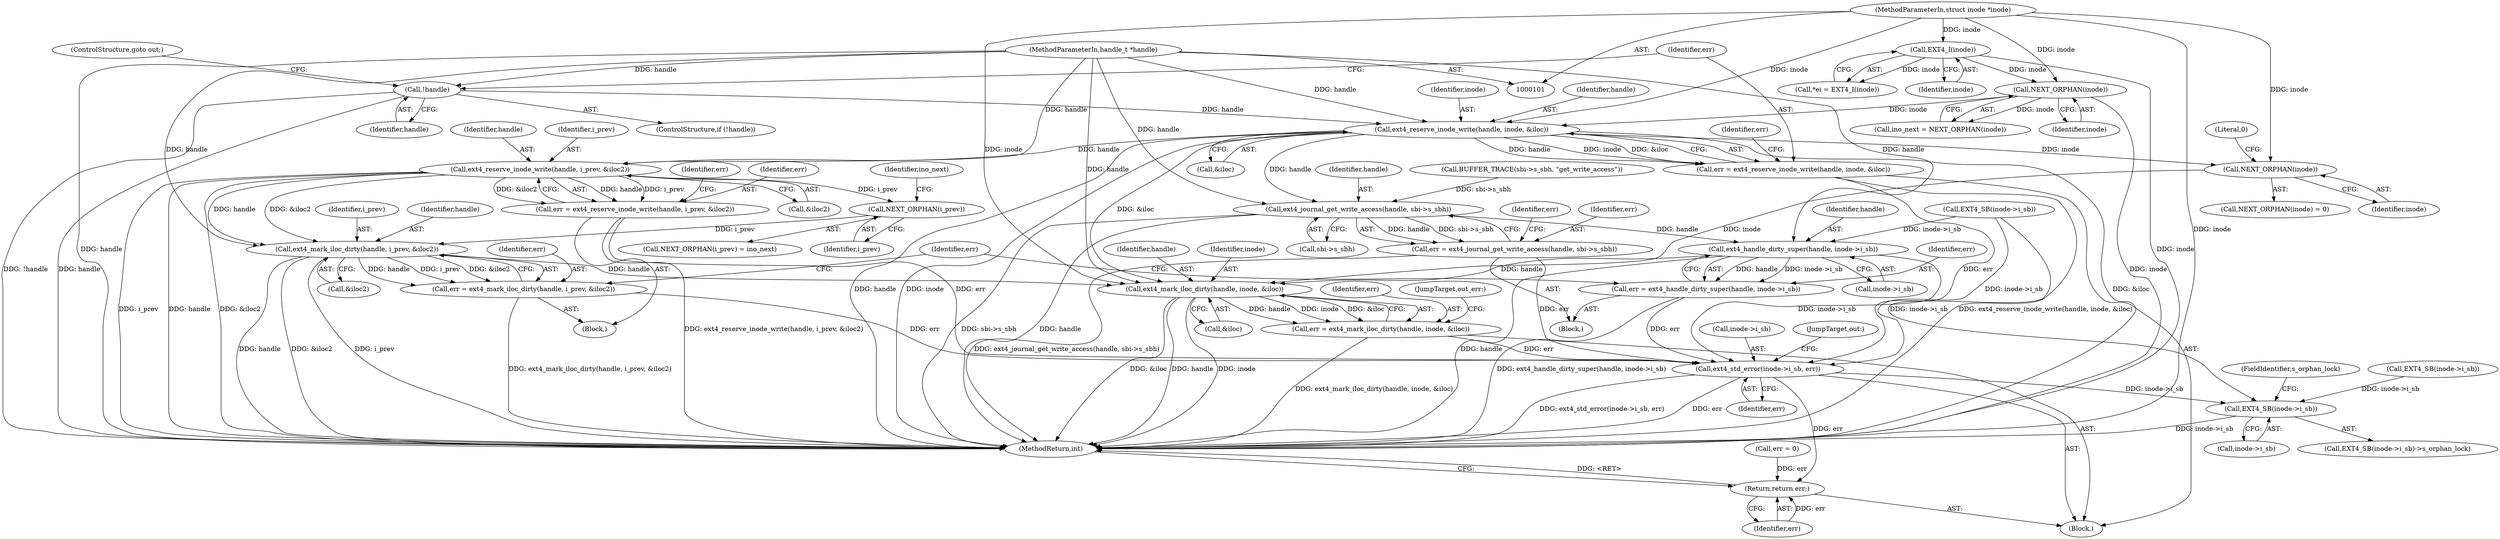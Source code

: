 digraph "0_linux_c9b92530a723ac5ef8e352885a1862b18f31b2f5_0@API" {
"1000177" [label="(Call,ext4_reserve_inode_write(handle, inode, &iloc))"];
"1000172" [label="(Call,!handle)"];
"1000102" [label="(MethodParameterIn,handle_t *handle)"];
"1000145" [label="(Call,NEXT_ORPHAN(inode))"];
"1000109" [label="(Call,EXT4_I(inode))"];
"1000103" [label="(MethodParameterIn,struct inode *inode)"];
"1000175" [label="(Call,err = ext4_reserve_inode_write(handle, inode, &iloc))"];
"1000274" [label="(Call,ext4_std_error(inode->i_sb, err))"];
"1000283" [label="(Call,EXT4_SB(inode->i_sb))"];
"1000288" [label="(Return,return err;)"];
"1000204" [label="(Call,ext4_journal_get_write_access(handle, sbi->s_sbh))"];
"1000202" [label="(Call,err = ext4_journal_get_write_access(handle, sbi->s_sbh))"];
"1000222" [label="(Call,ext4_handle_dirty_super(handle, inode->i_sb))"];
"1000220" [label="(Call,err = ext4_handle_dirty_super(handle, inode->i_sb))"];
"1000268" [label="(Call,ext4_mark_iloc_dirty(handle, inode, &iloc))"];
"1000266" [label="(Call,err = ext4_mark_iloc_dirty(handle, inode, &iloc))"];
"1000240" [label="(Call,ext4_reserve_inode_write(handle, i_prev, &iloc2))"];
"1000238" [label="(Call,err = ext4_reserve_inode_write(handle, i_prev, &iloc2))"];
"1000249" [label="(Call,NEXT_ORPHAN(i_prev))"];
"1000254" [label="(Call,ext4_mark_iloc_dirty(handle, i_prev, &iloc2))"];
"1000252" [label="(Call,err = ext4_mark_iloc_dirty(handle, i_prev, &iloc2))"];
"1000263" [label="(Call,NEXT_ORPHAN(inode))"];
"1000205" [label="(Identifier,handle)"];
"1000268" [label="(Call,ext4_mark_iloc_dirty(handle, inode, &iloc))"];
"1000220" [label="(Call,err = ext4_handle_dirty_super(handle, inode->i_sb))"];
"1000282" [label="(Call,EXT4_SB(inode->i_sb)->s_orphan_lock)"];
"1000287" [label="(FieldIdentifier,s_orphan_lock)"];
"1000260" [label="(Identifier,err)"];
"1000269" [label="(Identifier,handle)"];
"1000228" [label="(Block,)"];
"1000246" [label="(Identifier,err)"];
"1000254" [label="(Call,ext4_mark_iloc_dirty(handle, i_prev, &iloc2))"];
"1000274" [label="(Call,ext4_std_error(inode->i_sb, err))"];
"1000175" [label="(Call,err = ext4_reserve_inode_write(handle, inode, &iloc))"];
"1000110" [label="(Identifier,inode)"];
"1000176" [label="(Identifier,err)"];
"1000275" [label="(Call,inode->i_sb)"];
"1000256" [label="(Identifier,i_prev)"];
"1000278" [label="(Identifier,err)"];
"1000109" [label="(Call,EXT4_I(inode))"];
"1000203" [label="(Identifier,err)"];
"1000249" [label="(Call,NEXT_ORPHAN(i_prev))"];
"1000253" [label="(Identifier,err)"];
"1000296" [label="(MethodReturn,int)"];
"1000179" [label="(Identifier,inode)"];
"1000224" [label="(Call,inode->i_sb)"];
"1000271" [label="(Call,&iloc)"];
"1000174" [label="(ControlStructure,goto out;)"];
"1000171" [label="(ControlStructure,if (!handle))"];
"1000206" [label="(Call,sbi->s_sbh)"];
"1000270" [label="(Identifier,inode)"];
"1000192" [label="(Block,)"];
"1000202" [label="(Call,err = ext4_journal_get_write_access(handle, sbi->s_sbh))"];
"1000241" [label="(Identifier,handle)"];
"1000239" [label="(Identifier,err)"];
"1000257" [label="(Call,&iloc2)"];
"1000145" [label="(Call,NEXT_ORPHAN(inode))"];
"1000252" [label="(Call,err = ext4_mark_iloc_dirty(handle, i_prev, &iloc2))"];
"1000178" [label="(Identifier,handle)"];
"1000265" [label="(Literal,0)"];
"1000284" [label="(Call,inode->i_sb)"];
"1000180" [label="(Call,&iloc)"];
"1000240" [label="(Call,ext4_reserve_inode_write(handle, i_prev, &iloc2))"];
"1000262" [label="(Call,NEXT_ORPHAN(inode) = 0)"];
"1000267" [label="(Identifier,err)"];
"1000177" [label="(Call,ext4_reserve_inode_write(handle, inode, &iloc))"];
"1000104" [label="(Block,)"];
"1000288" [label="(Return,return err;)"];
"1000131" [label="(Call,EXT4_SB(inode->i_sb))"];
"1000204" [label="(Call,ext4_journal_get_write_access(handle, sbi->s_sbh))"];
"1000243" [label="(Call,&iloc2)"];
"1000143" [label="(Call,ino_next = NEXT_ORPHAN(inode))"];
"1000107" [label="(Call,*ei = EXT4_I(inode))"];
"1000289" [label="(Identifier,err)"];
"1000242" [label="(Identifier,i_prev)"];
"1000248" [label="(Call,NEXT_ORPHAN(i_prev) = ino_next)"];
"1000250" [label="(Identifier,i_prev)"];
"1000173" [label="(Identifier,handle)"];
"1000264" [label="(Identifier,inode)"];
"1000238" [label="(Call,err = ext4_reserve_inode_write(handle, i_prev, &iloc2))"];
"1000222" [label="(Call,ext4_handle_dirty_super(handle, inode->i_sb))"];
"1000221" [label="(Identifier,err)"];
"1000115" [label="(Call,err = 0)"];
"1000146" [label="(Identifier,inode)"];
"1000255" [label="(Identifier,handle)"];
"1000156" [label="(Call,EXT4_SB(inode->i_sb))"];
"1000273" [label="(JumpTarget,out_err:)"];
"1000266" [label="(Call,err = ext4_mark_iloc_dirty(handle, inode, &iloc))"];
"1000283" [label="(Call,EXT4_SB(inode->i_sb))"];
"1000263" [label="(Call,NEXT_ORPHAN(inode))"];
"1000103" [label="(MethodParameterIn,struct inode *inode)"];
"1000210" [label="(Identifier,err)"];
"1000223" [label="(Identifier,handle)"];
"1000183" [label="(Identifier,err)"];
"1000279" [label="(JumpTarget,out:)"];
"1000102" [label="(MethodParameterIn,handle_t *handle)"];
"1000251" [label="(Identifier,ino_next)"];
"1000197" [label="(Call,BUFFER_TRACE(sbi->s_sbh, \"get_write_access\"))"];
"1000172" [label="(Call,!handle)"];
"1000177" -> "1000175"  [label="AST: "];
"1000177" -> "1000180"  [label="CFG: "];
"1000178" -> "1000177"  [label="AST: "];
"1000179" -> "1000177"  [label="AST: "];
"1000180" -> "1000177"  [label="AST: "];
"1000175" -> "1000177"  [label="CFG: "];
"1000177" -> "1000296"  [label="DDG: handle"];
"1000177" -> "1000296"  [label="DDG: inode"];
"1000177" -> "1000296"  [label="DDG: &iloc"];
"1000177" -> "1000175"  [label="DDG: handle"];
"1000177" -> "1000175"  [label="DDG: inode"];
"1000177" -> "1000175"  [label="DDG: &iloc"];
"1000172" -> "1000177"  [label="DDG: handle"];
"1000102" -> "1000177"  [label="DDG: handle"];
"1000145" -> "1000177"  [label="DDG: inode"];
"1000103" -> "1000177"  [label="DDG: inode"];
"1000177" -> "1000204"  [label="DDG: handle"];
"1000177" -> "1000240"  [label="DDG: handle"];
"1000177" -> "1000263"  [label="DDG: inode"];
"1000177" -> "1000268"  [label="DDG: &iloc"];
"1000172" -> "1000171"  [label="AST: "];
"1000172" -> "1000173"  [label="CFG: "];
"1000173" -> "1000172"  [label="AST: "];
"1000174" -> "1000172"  [label="CFG: "];
"1000176" -> "1000172"  [label="CFG: "];
"1000172" -> "1000296"  [label="DDG: !handle"];
"1000172" -> "1000296"  [label="DDG: handle"];
"1000102" -> "1000172"  [label="DDG: handle"];
"1000102" -> "1000101"  [label="AST: "];
"1000102" -> "1000296"  [label="DDG: handle"];
"1000102" -> "1000204"  [label="DDG: handle"];
"1000102" -> "1000222"  [label="DDG: handle"];
"1000102" -> "1000240"  [label="DDG: handle"];
"1000102" -> "1000254"  [label="DDG: handle"];
"1000102" -> "1000268"  [label="DDG: handle"];
"1000145" -> "1000143"  [label="AST: "];
"1000145" -> "1000146"  [label="CFG: "];
"1000146" -> "1000145"  [label="AST: "];
"1000143" -> "1000145"  [label="CFG: "];
"1000145" -> "1000296"  [label="DDG: inode"];
"1000145" -> "1000143"  [label="DDG: inode"];
"1000109" -> "1000145"  [label="DDG: inode"];
"1000103" -> "1000145"  [label="DDG: inode"];
"1000109" -> "1000107"  [label="AST: "];
"1000109" -> "1000110"  [label="CFG: "];
"1000110" -> "1000109"  [label="AST: "];
"1000107" -> "1000109"  [label="CFG: "];
"1000109" -> "1000296"  [label="DDG: inode"];
"1000109" -> "1000107"  [label="DDG: inode"];
"1000103" -> "1000109"  [label="DDG: inode"];
"1000103" -> "1000101"  [label="AST: "];
"1000103" -> "1000296"  [label="DDG: inode"];
"1000103" -> "1000263"  [label="DDG: inode"];
"1000103" -> "1000268"  [label="DDG: inode"];
"1000175" -> "1000104"  [label="AST: "];
"1000176" -> "1000175"  [label="AST: "];
"1000183" -> "1000175"  [label="CFG: "];
"1000175" -> "1000296"  [label="DDG: ext4_reserve_inode_write(handle, inode, &iloc)"];
"1000175" -> "1000274"  [label="DDG: err"];
"1000274" -> "1000104"  [label="AST: "];
"1000274" -> "1000278"  [label="CFG: "];
"1000275" -> "1000274"  [label="AST: "];
"1000278" -> "1000274"  [label="AST: "];
"1000279" -> "1000274"  [label="CFG: "];
"1000274" -> "1000296"  [label="DDG: ext4_std_error(inode->i_sb, err)"];
"1000274" -> "1000296"  [label="DDG: err"];
"1000156" -> "1000274"  [label="DDG: inode->i_sb"];
"1000222" -> "1000274"  [label="DDG: inode->i_sb"];
"1000220" -> "1000274"  [label="DDG: err"];
"1000238" -> "1000274"  [label="DDG: err"];
"1000252" -> "1000274"  [label="DDG: err"];
"1000266" -> "1000274"  [label="DDG: err"];
"1000202" -> "1000274"  [label="DDG: err"];
"1000274" -> "1000283"  [label="DDG: inode->i_sb"];
"1000274" -> "1000288"  [label="DDG: err"];
"1000283" -> "1000282"  [label="AST: "];
"1000283" -> "1000284"  [label="CFG: "];
"1000284" -> "1000283"  [label="AST: "];
"1000287" -> "1000283"  [label="CFG: "];
"1000283" -> "1000296"  [label="DDG: inode->i_sb"];
"1000156" -> "1000283"  [label="DDG: inode->i_sb"];
"1000131" -> "1000283"  [label="DDG: inode->i_sb"];
"1000288" -> "1000104"  [label="AST: "];
"1000288" -> "1000289"  [label="CFG: "];
"1000289" -> "1000288"  [label="AST: "];
"1000296" -> "1000288"  [label="CFG: "];
"1000288" -> "1000296"  [label="DDG: <RET>"];
"1000289" -> "1000288"  [label="DDG: err"];
"1000115" -> "1000288"  [label="DDG: err"];
"1000204" -> "1000202"  [label="AST: "];
"1000204" -> "1000206"  [label="CFG: "];
"1000205" -> "1000204"  [label="AST: "];
"1000206" -> "1000204"  [label="AST: "];
"1000202" -> "1000204"  [label="CFG: "];
"1000204" -> "1000296"  [label="DDG: sbi->s_sbh"];
"1000204" -> "1000296"  [label="DDG: handle"];
"1000204" -> "1000202"  [label="DDG: handle"];
"1000204" -> "1000202"  [label="DDG: sbi->s_sbh"];
"1000197" -> "1000204"  [label="DDG: sbi->s_sbh"];
"1000204" -> "1000222"  [label="DDG: handle"];
"1000202" -> "1000192"  [label="AST: "];
"1000203" -> "1000202"  [label="AST: "];
"1000210" -> "1000202"  [label="CFG: "];
"1000202" -> "1000296"  [label="DDG: ext4_journal_get_write_access(handle, sbi->s_sbh)"];
"1000222" -> "1000220"  [label="AST: "];
"1000222" -> "1000224"  [label="CFG: "];
"1000223" -> "1000222"  [label="AST: "];
"1000224" -> "1000222"  [label="AST: "];
"1000220" -> "1000222"  [label="CFG: "];
"1000222" -> "1000296"  [label="DDG: handle"];
"1000222" -> "1000220"  [label="DDG: handle"];
"1000222" -> "1000220"  [label="DDG: inode->i_sb"];
"1000156" -> "1000222"  [label="DDG: inode->i_sb"];
"1000222" -> "1000268"  [label="DDG: handle"];
"1000220" -> "1000192"  [label="AST: "];
"1000221" -> "1000220"  [label="AST: "];
"1000260" -> "1000220"  [label="CFG: "];
"1000220" -> "1000296"  [label="DDG: ext4_handle_dirty_super(handle, inode->i_sb)"];
"1000268" -> "1000266"  [label="AST: "];
"1000268" -> "1000271"  [label="CFG: "];
"1000269" -> "1000268"  [label="AST: "];
"1000270" -> "1000268"  [label="AST: "];
"1000271" -> "1000268"  [label="AST: "];
"1000266" -> "1000268"  [label="CFG: "];
"1000268" -> "1000296"  [label="DDG: handle"];
"1000268" -> "1000296"  [label="DDG: inode"];
"1000268" -> "1000296"  [label="DDG: &iloc"];
"1000268" -> "1000266"  [label="DDG: handle"];
"1000268" -> "1000266"  [label="DDG: inode"];
"1000268" -> "1000266"  [label="DDG: &iloc"];
"1000254" -> "1000268"  [label="DDG: handle"];
"1000263" -> "1000268"  [label="DDG: inode"];
"1000266" -> "1000104"  [label="AST: "];
"1000267" -> "1000266"  [label="AST: "];
"1000273" -> "1000266"  [label="CFG: "];
"1000266" -> "1000296"  [label="DDG: ext4_mark_iloc_dirty(handle, inode, &iloc)"];
"1000240" -> "1000238"  [label="AST: "];
"1000240" -> "1000243"  [label="CFG: "];
"1000241" -> "1000240"  [label="AST: "];
"1000242" -> "1000240"  [label="AST: "];
"1000243" -> "1000240"  [label="AST: "];
"1000238" -> "1000240"  [label="CFG: "];
"1000240" -> "1000296"  [label="DDG: i_prev"];
"1000240" -> "1000296"  [label="DDG: handle"];
"1000240" -> "1000296"  [label="DDG: &iloc2"];
"1000240" -> "1000238"  [label="DDG: handle"];
"1000240" -> "1000238"  [label="DDG: i_prev"];
"1000240" -> "1000238"  [label="DDG: &iloc2"];
"1000240" -> "1000249"  [label="DDG: i_prev"];
"1000240" -> "1000254"  [label="DDG: handle"];
"1000240" -> "1000254"  [label="DDG: &iloc2"];
"1000238" -> "1000228"  [label="AST: "];
"1000239" -> "1000238"  [label="AST: "];
"1000246" -> "1000238"  [label="CFG: "];
"1000238" -> "1000296"  [label="DDG: ext4_reserve_inode_write(handle, i_prev, &iloc2)"];
"1000249" -> "1000248"  [label="AST: "];
"1000249" -> "1000250"  [label="CFG: "];
"1000250" -> "1000249"  [label="AST: "];
"1000251" -> "1000249"  [label="CFG: "];
"1000249" -> "1000254"  [label="DDG: i_prev"];
"1000254" -> "1000252"  [label="AST: "];
"1000254" -> "1000257"  [label="CFG: "];
"1000255" -> "1000254"  [label="AST: "];
"1000256" -> "1000254"  [label="AST: "];
"1000257" -> "1000254"  [label="AST: "];
"1000252" -> "1000254"  [label="CFG: "];
"1000254" -> "1000296"  [label="DDG: handle"];
"1000254" -> "1000296"  [label="DDG: &iloc2"];
"1000254" -> "1000296"  [label="DDG: i_prev"];
"1000254" -> "1000252"  [label="DDG: handle"];
"1000254" -> "1000252"  [label="DDG: i_prev"];
"1000254" -> "1000252"  [label="DDG: &iloc2"];
"1000252" -> "1000228"  [label="AST: "];
"1000253" -> "1000252"  [label="AST: "];
"1000260" -> "1000252"  [label="CFG: "];
"1000252" -> "1000296"  [label="DDG: ext4_mark_iloc_dirty(handle, i_prev, &iloc2)"];
"1000263" -> "1000262"  [label="AST: "];
"1000263" -> "1000264"  [label="CFG: "];
"1000264" -> "1000263"  [label="AST: "];
"1000265" -> "1000263"  [label="CFG: "];
}
